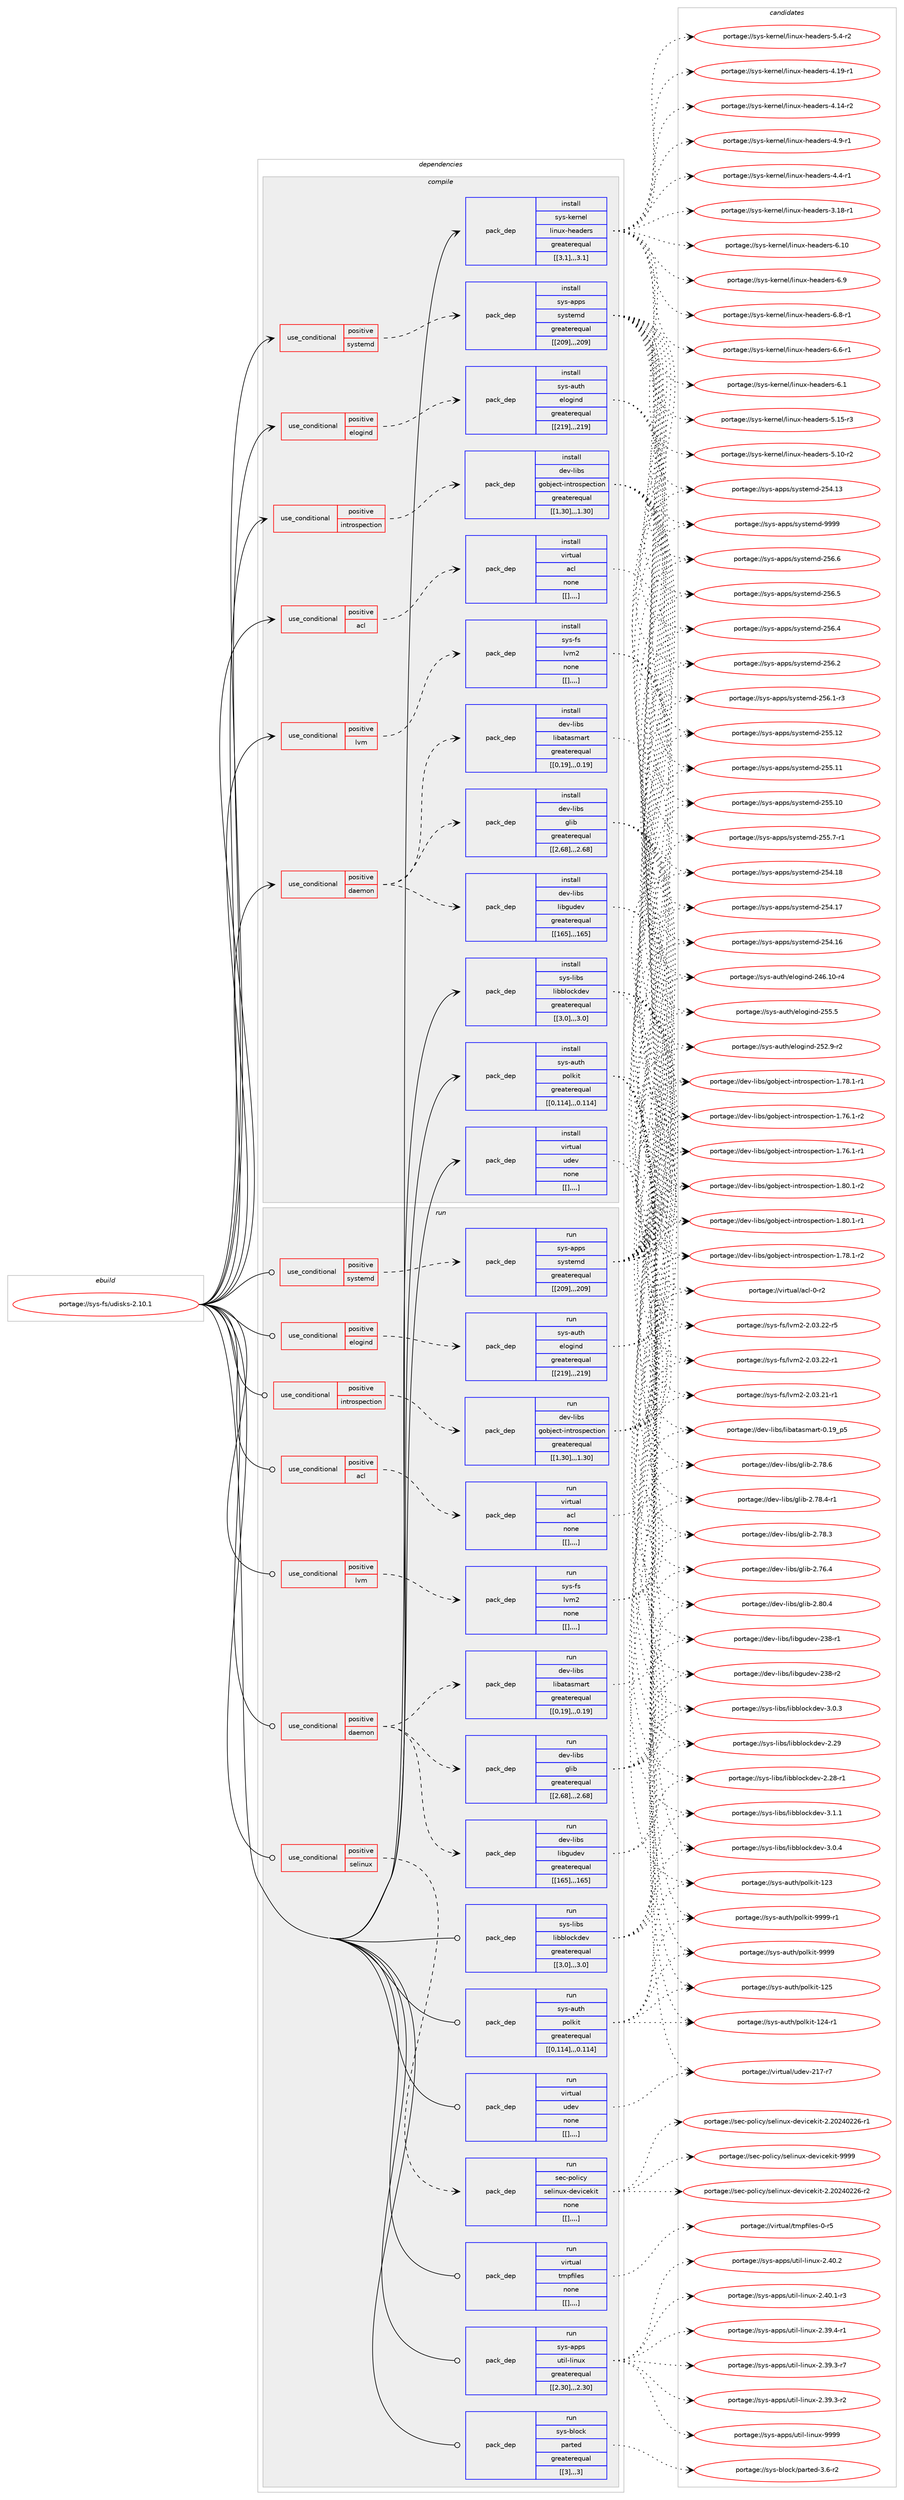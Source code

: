 digraph prolog {

# *************
# Graph options
# *************

newrank=true;
concentrate=true;
compound=true;
graph [rankdir=LR,fontname=Helvetica,fontsize=10,ranksep=1.5];#, ranksep=2.5, nodesep=0.2];
edge  [arrowhead=vee];
node  [fontname=Helvetica,fontsize=10];

# **********
# The ebuild
# **********

subgraph cluster_leftcol {
color=gray;
label=<<i>ebuild</i>>;
id [label="portage://sys-fs/udisks-2.10.1", color=red, width=4, href="../sys-fs/udisks-2.10.1.svg"];
}

# ****************
# The dependencies
# ****************

subgraph cluster_midcol {
color=gray;
label=<<i>dependencies</i>>;
subgraph cluster_compile {
fillcolor="#eeeeee";
style=filled;
label=<<i>compile</i>>;
subgraph cond121366 {
dependency450231 [label=<<TABLE BORDER="0" CELLBORDER="1" CELLSPACING="0" CELLPADDING="4"><TR><TD ROWSPAN="3" CELLPADDING="10">use_conditional</TD></TR><TR><TD>positive</TD></TR><TR><TD>acl</TD></TR></TABLE>>, shape=none, color=red];
subgraph pack325883 {
dependency450232 [label=<<TABLE BORDER="0" CELLBORDER="1" CELLSPACING="0" CELLPADDING="4" WIDTH="220"><TR><TD ROWSPAN="6" CELLPADDING="30">pack_dep</TD></TR><TR><TD WIDTH="110">install</TD></TR><TR><TD>virtual</TD></TR><TR><TD>acl</TD></TR><TR><TD>none</TD></TR><TR><TD>[[],,,,]</TD></TR></TABLE>>, shape=none, color=blue];
}
dependency450231:e -> dependency450232:w [weight=20,style="dashed",arrowhead="vee"];
}
id:e -> dependency450231:w [weight=20,style="solid",arrowhead="vee"];
subgraph cond121367 {
dependency450233 [label=<<TABLE BORDER="0" CELLBORDER="1" CELLSPACING="0" CELLPADDING="4"><TR><TD ROWSPAN="3" CELLPADDING="10">use_conditional</TD></TR><TR><TD>positive</TD></TR><TR><TD>daemon</TD></TR></TABLE>>, shape=none, color=red];
subgraph pack325884 {
dependency450234 [label=<<TABLE BORDER="0" CELLBORDER="1" CELLSPACING="0" CELLPADDING="4" WIDTH="220"><TR><TD ROWSPAN="6" CELLPADDING="30">pack_dep</TD></TR><TR><TD WIDTH="110">install</TD></TR><TR><TD>dev-libs</TD></TR><TR><TD>glib</TD></TR><TR><TD>greaterequal</TD></TR><TR><TD>[[2,68],,,2.68]</TD></TR></TABLE>>, shape=none, color=blue];
}
dependency450233:e -> dependency450234:w [weight=20,style="dashed",arrowhead="vee"];
subgraph pack325885 {
dependency450235 [label=<<TABLE BORDER="0" CELLBORDER="1" CELLSPACING="0" CELLPADDING="4" WIDTH="220"><TR><TD ROWSPAN="6" CELLPADDING="30">pack_dep</TD></TR><TR><TD WIDTH="110">install</TD></TR><TR><TD>dev-libs</TD></TR><TR><TD>libatasmart</TD></TR><TR><TD>greaterequal</TD></TR><TR><TD>[[0,19],,,0.19]</TD></TR></TABLE>>, shape=none, color=blue];
}
dependency450233:e -> dependency450235:w [weight=20,style="dashed",arrowhead="vee"];
subgraph pack325886 {
dependency450236 [label=<<TABLE BORDER="0" CELLBORDER="1" CELLSPACING="0" CELLPADDING="4" WIDTH="220"><TR><TD ROWSPAN="6" CELLPADDING="30">pack_dep</TD></TR><TR><TD WIDTH="110">install</TD></TR><TR><TD>dev-libs</TD></TR><TR><TD>libgudev</TD></TR><TR><TD>greaterequal</TD></TR><TR><TD>[[165],,,165]</TD></TR></TABLE>>, shape=none, color=blue];
}
dependency450233:e -> dependency450236:w [weight=20,style="dashed",arrowhead="vee"];
}
id:e -> dependency450233:w [weight=20,style="solid",arrowhead="vee"];
subgraph cond121368 {
dependency450237 [label=<<TABLE BORDER="0" CELLBORDER="1" CELLSPACING="0" CELLPADDING="4"><TR><TD ROWSPAN="3" CELLPADDING="10">use_conditional</TD></TR><TR><TD>positive</TD></TR><TR><TD>elogind</TD></TR></TABLE>>, shape=none, color=red];
subgraph pack325887 {
dependency450238 [label=<<TABLE BORDER="0" CELLBORDER="1" CELLSPACING="0" CELLPADDING="4" WIDTH="220"><TR><TD ROWSPAN="6" CELLPADDING="30">pack_dep</TD></TR><TR><TD WIDTH="110">install</TD></TR><TR><TD>sys-auth</TD></TR><TR><TD>elogind</TD></TR><TR><TD>greaterequal</TD></TR><TR><TD>[[219],,,219]</TD></TR></TABLE>>, shape=none, color=blue];
}
dependency450237:e -> dependency450238:w [weight=20,style="dashed",arrowhead="vee"];
}
id:e -> dependency450237:w [weight=20,style="solid",arrowhead="vee"];
subgraph cond121369 {
dependency450239 [label=<<TABLE BORDER="0" CELLBORDER="1" CELLSPACING="0" CELLPADDING="4"><TR><TD ROWSPAN="3" CELLPADDING="10">use_conditional</TD></TR><TR><TD>positive</TD></TR><TR><TD>introspection</TD></TR></TABLE>>, shape=none, color=red];
subgraph pack325888 {
dependency450240 [label=<<TABLE BORDER="0" CELLBORDER="1" CELLSPACING="0" CELLPADDING="4" WIDTH="220"><TR><TD ROWSPAN="6" CELLPADDING="30">pack_dep</TD></TR><TR><TD WIDTH="110">install</TD></TR><TR><TD>dev-libs</TD></TR><TR><TD>gobject-introspection</TD></TR><TR><TD>greaterequal</TD></TR><TR><TD>[[1,30],,,1.30]</TD></TR></TABLE>>, shape=none, color=blue];
}
dependency450239:e -> dependency450240:w [weight=20,style="dashed",arrowhead="vee"];
}
id:e -> dependency450239:w [weight=20,style="solid",arrowhead="vee"];
subgraph cond121370 {
dependency450241 [label=<<TABLE BORDER="0" CELLBORDER="1" CELLSPACING="0" CELLPADDING="4"><TR><TD ROWSPAN="3" CELLPADDING="10">use_conditional</TD></TR><TR><TD>positive</TD></TR><TR><TD>lvm</TD></TR></TABLE>>, shape=none, color=red];
subgraph pack325889 {
dependency450242 [label=<<TABLE BORDER="0" CELLBORDER="1" CELLSPACING="0" CELLPADDING="4" WIDTH="220"><TR><TD ROWSPAN="6" CELLPADDING="30">pack_dep</TD></TR><TR><TD WIDTH="110">install</TD></TR><TR><TD>sys-fs</TD></TR><TR><TD>lvm2</TD></TR><TR><TD>none</TD></TR><TR><TD>[[],,,,]</TD></TR></TABLE>>, shape=none, color=blue];
}
dependency450241:e -> dependency450242:w [weight=20,style="dashed",arrowhead="vee"];
}
id:e -> dependency450241:w [weight=20,style="solid",arrowhead="vee"];
subgraph cond121371 {
dependency450243 [label=<<TABLE BORDER="0" CELLBORDER="1" CELLSPACING="0" CELLPADDING="4"><TR><TD ROWSPAN="3" CELLPADDING="10">use_conditional</TD></TR><TR><TD>positive</TD></TR><TR><TD>systemd</TD></TR></TABLE>>, shape=none, color=red];
subgraph pack325890 {
dependency450244 [label=<<TABLE BORDER="0" CELLBORDER="1" CELLSPACING="0" CELLPADDING="4" WIDTH="220"><TR><TD ROWSPAN="6" CELLPADDING="30">pack_dep</TD></TR><TR><TD WIDTH="110">install</TD></TR><TR><TD>sys-apps</TD></TR><TR><TD>systemd</TD></TR><TR><TD>greaterequal</TD></TR><TR><TD>[[209],,,209]</TD></TR></TABLE>>, shape=none, color=blue];
}
dependency450243:e -> dependency450244:w [weight=20,style="dashed",arrowhead="vee"];
}
id:e -> dependency450243:w [weight=20,style="solid",arrowhead="vee"];
subgraph pack325891 {
dependency450245 [label=<<TABLE BORDER="0" CELLBORDER="1" CELLSPACING="0" CELLPADDING="4" WIDTH="220"><TR><TD ROWSPAN="6" CELLPADDING="30">pack_dep</TD></TR><TR><TD WIDTH="110">install</TD></TR><TR><TD>sys-auth</TD></TR><TR><TD>polkit</TD></TR><TR><TD>greaterequal</TD></TR><TR><TD>[[0,114],,,0.114]</TD></TR></TABLE>>, shape=none, color=blue];
}
id:e -> dependency450245:w [weight=20,style="solid",arrowhead="vee"];
subgraph pack325892 {
dependency450246 [label=<<TABLE BORDER="0" CELLBORDER="1" CELLSPACING="0" CELLPADDING="4" WIDTH="220"><TR><TD ROWSPAN="6" CELLPADDING="30">pack_dep</TD></TR><TR><TD WIDTH="110">install</TD></TR><TR><TD>sys-kernel</TD></TR><TR><TD>linux-headers</TD></TR><TR><TD>greaterequal</TD></TR><TR><TD>[[3,1],,,3.1]</TD></TR></TABLE>>, shape=none, color=blue];
}
id:e -> dependency450246:w [weight=20,style="solid",arrowhead="vee"];
subgraph pack325893 {
dependency450247 [label=<<TABLE BORDER="0" CELLBORDER="1" CELLSPACING="0" CELLPADDING="4" WIDTH="220"><TR><TD ROWSPAN="6" CELLPADDING="30">pack_dep</TD></TR><TR><TD WIDTH="110">install</TD></TR><TR><TD>sys-libs</TD></TR><TR><TD>libblockdev</TD></TR><TR><TD>greaterequal</TD></TR><TR><TD>[[3,0],,,3.0]</TD></TR></TABLE>>, shape=none, color=blue];
}
id:e -> dependency450247:w [weight=20,style="solid",arrowhead="vee"];
subgraph pack325894 {
dependency450248 [label=<<TABLE BORDER="0" CELLBORDER="1" CELLSPACING="0" CELLPADDING="4" WIDTH="220"><TR><TD ROWSPAN="6" CELLPADDING="30">pack_dep</TD></TR><TR><TD WIDTH="110">install</TD></TR><TR><TD>virtual</TD></TR><TR><TD>udev</TD></TR><TR><TD>none</TD></TR><TR><TD>[[],,,,]</TD></TR></TABLE>>, shape=none, color=blue];
}
id:e -> dependency450248:w [weight=20,style="solid",arrowhead="vee"];
}
subgraph cluster_compileandrun {
fillcolor="#eeeeee";
style=filled;
label=<<i>compile and run</i>>;
}
subgraph cluster_run {
fillcolor="#eeeeee";
style=filled;
label=<<i>run</i>>;
subgraph cond121372 {
dependency450249 [label=<<TABLE BORDER="0" CELLBORDER="1" CELLSPACING="0" CELLPADDING="4"><TR><TD ROWSPAN="3" CELLPADDING="10">use_conditional</TD></TR><TR><TD>positive</TD></TR><TR><TD>acl</TD></TR></TABLE>>, shape=none, color=red];
subgraph pack325895 {
dependency450250 [label=<<TABLE BORDER="0" CELLBORDER="1" CELLSPACING="0" CELLPADDING="4" WIDTH="220"><TR><TD ROWSPAN="6" CELLPADDING="30">pack_dep</TD></TR><TR><TD WIDTH="110">run</TD></TR><TR><TD>virtual</TD></TR><TR><TD>acl</TD></TR><TR><TD>none</TD></TR><TR><TD>[[],,,,]</TD></TR></TABLE>>, shape=none, color=blue];
}
dependency450249:e -> dependency450250:w [weight=20,style="dashed",arrowhead="vee"];
}
id:e -> dependency450249:w [weight=20,style="solid",arrowhead="odot"];
subgraph cond121373 {
dependency450251 [label=<<TABLE BORDER="0" CELLBORDER="1" CELLSPACING="0" CELLPADDING="4"><TR><TD ROWSPAN="3" CELLPADDING="10">use_conditional</TD></TR><TR><TD>positive</TD></TR><TR><TD>daemon</TD></TR></TABLE>>, shape=none, color=red];
subgraph pack325896 {
dependency450252 [label=<<TABLE BORDER="0" CELLBORDER="1" CELLSPACING="0" CELLPADDING="4" WIDTH="220"><TR><TD ROWSPAN="6" CELLPADDING="30">pack_dep</TD></TR><TR><TD WIDTH="110">run</TD></TR><TR><TD>dev-libs</TD></TR><TR><TD>glib</TD></TR><TR><TD>greaterequal</TD></TR><TR><TD>[[2,68],,,2.68]</TD></TR></TABLE>>, shape=none, color=blue];
}
dependency450251:e -> dependency450252:w [weight=20,style="dashed",arrowhead="vee"];
subgraph pack325897 {
dependency450253 [label=<<TABLE BORDER="0" CELLBORDER="1" CELLSPACING="0" CELLPADDING="4" WIDTH="220"><TR><TD ROWSPAN="6" CELLPADDING="30">pack_dep</TD></TR><TR><TD WIDTH="110">run</TD></TR><TR><TD>dev-libs</TD></TR><TR><TD>libatasmart</TD></TR><TR><TD>greaterequal</TD></TR><TR><TD>[[0,19],,,0.19]</TD></TR></TABLE>>, shape=none, color=blue];
}
dependency450251:e -> dependency450253:w [weight=20,style="dashed",arrowhead="vee"];
subgraph pack325898 {
dependency450254 [label=<<TABLE BORDER="0" CELLBORDER="1" CELLSPACING="0" CELLPADDING="4" WIDTH="220"><TR><TD ROWSPAN="6" CELLPADDING="30">pack_dep</TD></TR><TR><TD WIDTH="110">run</TD></TR><TR><TD>dev-libs</TD></TR><TR><TD>libgudev</TD></TR><TR><TD>greaterequal</TD></TR><TR><TD>[[165],,,165]</TD></TR></TABLE>>, shape=none, color=blue];
}
dependency450251:e -> dependency450254:w [weight=20,style="dashed",arrowhead="vee"];
}
id:e -> dependency450251:w [weight=20,style="solid",arrowhead="odot"];
subgraph cond121374 {
dependency450255 [label=<<TABLE BORDER="0" CELLBORDER="1" CELLSPACING="0" CELLPADDING="4"><TR><TD ROWSPAN="3" CELLPADDING="10">use_conditional</TD></TR><TR><TD>positive</TD></TR><TR><TD>elogind</TD></TR></TABLE>>, shape=none, color=red];
subgraph pack325899 {
dependency450256 [label=<<TABLE BORDER="0" CELLBORDER="1" CELLSPACING="0" CELLPADDING="4" WIDTH="220"><TR><TD ROWSPAN="6" CELLPADDING="30">pack_dep</TD></TR><TR><TD WIDTH="110">run</TD></TR><TR><TD>sys-auth</TD></TR><TR><TD>elogind</TD></TR><TR><TD>greaterequal</TD></TR><TR><TD>[[219],,,219]</TD></TR></TABLE>>, shape=none, color=blue];
}
dependency450255:e -> dependency450256:w [weight=20,style="dashed",arrowhead="vee"];
}
id:e -> dependency450255:w [weight=20,style="solid",arrowhead="odot"];
subgraph cond121375 {
dependency450257 [label=<<TABLE BORDER="0" CELLBORDER="1" CELLSPACING="0" CELLPADDING="4"><TR><TD ROWSPAN="3" CELLPADDING="10">use_conditional</TD></TR><TR><TD>positive</TD></TR><TR><TD>introspection</TD></TR></TABLE>>, shape=none, color=red];
subgraph pack325900 {
dependency450258 [label=<<TABLE BORDER="0" CELLBORDER="1" CELLSPACING="0" CELLPADDING="4" WIDTH="220"><TR><TD ROWSPAN="6" CELLPADDING="30">pack_dep</TD></TR><TR><TD WIDTH="110">run</TD></TR><TR><TD>dev-libs</TD></TR><TR><TD>gobject-introspection</TD></TR><TR><TD>greaterequal</TD></TR><TR><TD>[[1,30],,,1.30]</TD></TR></TABLE>>, shape=none, color=blue];
}
dependency450257:e -> dependency450258:w [weight=20,style="dashed",arrowhead="vee"];
}
id:e -> dependency450257:w [weight=20,style="solid",arrowhead="odot"];
subgraph cond121376 {
dependency450259 [label=<<TABLE BORDER="0" CELLBORDER="1" CELLSPACING="0" CELLPADDING="4"><TR><TD ROWSPAN="3" CELLPADDING="10">use_conditional</TD></TR><TR><TD>positive</TD></TR><TR><TD>lvm</TD></TR></TABLE>>, shape=none, color=red];
subgraph pack325901 {
dependency450260 [label=<<TABLE BORDER="0" CELLBORDER="1" CELLSPACING="0" CELLPADDING="4" WIDTH="220"><TR><TD ROWSPAN="6" CELLPADDING="30">pack_dep</TD></TR><TR><TD WIDTH="110">run</TD></TR><TR><TD>sys-fs</TD></TR><TR><TD>lvm2</TD></TR><TR><TD>none</TD></TR><TR><TD>[[],,,,]</TD></TR></TABLE>>, shape=none, color=blue];
}
dependency450259:e -> dependency450260:w [weight=20,style="dashed",arrowhead="vee"];
}
id:e -> dependency450259:w [weight=20,style="solid",arrowhead="odot"];
subgraph cond121377 {
dependency450261 [label=<<TABLE BORDER="0" CELLBORDER="1" CELLSPACING="0" CELLPADDING="4"><TR><TD ROWSPAN="3" CELLPADDING="10">use_conditional</TD></TR><TR><TD>positive</TD></TR><TR><TD>selinux</TD></TR></TABLE>>, shape=none, color=red];
subgraph pack325902 {
dependency450262 [label=<<TABLE BORDER="0" CELLBORDER="1" CELLSPACING="0" CELLPADDING="4" WIDTH="220"><TR><TD ROWSPAN="6" CELLPADDING="30">pack_dep</TD></TR><TR><TD WIDTH="110">run</TD></TR><TR><TD>sec-policy</TD></TR><TR><TD>selinux-devicekit</TD></TR><TR><TD>none</TD></TR><TR><TD>[[],,,,]</TD></TR></TABLE>>, shape=none, color=blue];
}
dependency450261:e -> dependency450262:w [weight=20,style="dashed",arrowhead="vee"];
}
id:e -> dependency450261:w [weight=20,style="solid",arrowhead="odot"];
subgraph cond121378 {
dependency450263 [label=<<TABLE BORDER="0" CELLBORDER="1" CELLSPACING="0" CELLPADDING="4"><TR><TD ROWSPAN="3" CELLPADDING="10">use_conditional</TD></TR><TR><TD>positive</TD></TR><TR><TD>systemd</TD></TR></TABLE>>, shape=none, color=red];
subgraph pack325903 {
dependency450264 [label=<<TABLE BORDER="0" CELLBORDER="1" CELLSPACING="0" CELLPADDING="4" WIDTH="220"><TR><TD ROWSPAN="6" CELLPADDING="30">pack_dep</TD></TR><TR><TD WIDTH="110">run</TD></TR><TR><TD>sys-apps</TD></TR><TR><TD>systemd</TD></TR><TR><TD>greaterequal</TD></TR><TR><TD>[[209],,,209]</TD></TR></TABLE>>, shape=none, color=blue];
}
dependency450263:e -> dependency450264:w [weight=20,style="dashed",arrowhead="vee"];
}
id:e -> dependency450263:w [weight=20,style="solid",arrowhead="odot"];
subgraph pack325904 {
dependency450265 [label=<<TABLE BORDER="0" CELLBORDER="1" CELLSPACING="0" CELLPADDING="4" WIDTH="220"><TR><TD ROWSPAN="6" CELLPADDING="30">pack_dep</TD></TR><TR><TD WIDTH="110">run</TD></TR><TR><TD>sys-apps</TD></TR><TR><TD>util-linux</TD></TR><TR><TD>greaterequal</TD></TR><TR><TD>[[2,30],,,2.30]</TD></TR></TABLE>>, shape=none, color=blue];
}
id:e -> dependency450265:w [weight=20,style="solid",arrowhead="odot"];
subgraph pack325905 {
dependency450266 [label=<<TABLE BORDER="0" CELLBORDER="1" CELLSPACING="0" CELLPADDING="4" WIDTH="220"><TR><TD ROWSPAN="6" CELLPADDING="30">pack_dep</TD></TR><TR><TD WIDTH="110">run</TD></TR><TR><TD>sys-auth</TD></TR><TR><TD>polkit</TD></TR><TR><TD>greaterequal</TD></TR><TR><TD>[[0,114],,,0.114]</TD></TR></TABLE>>, shape=none, color=blue];
}
id:e -> dependency450266:w [weight=20,style="solid",arrowhead="odot"];
subgraph pack325906 {
dependency450267 [label=<<TABLE BORDER="0" CELLBORDER="1" CELLSPACING="0" CELLPADDING="4" WIDTH="220"><TR><TD ROWSPAN="6" CELLPADDING="30">pack_dep</TD></TR><TR><TD WIDTH="110">run</TD></TR><TR><TD>sys-block</TD></TR><TR><TD>parted</TD></TR><TR><TD>greaterequal</TD></TR><TR><TD>[[3],,,3]</TD></TR></TABLE>>, shape=none, color=blue];
}
id:e -> dependency450267:w [weight=20,style="solid",arrowhead="odot"];
subgraph pack325907 {
dependency450268 [label=<<TABLE BORDER="0" CELLBORDER="1" CELLSPACING="0" CELLPADDING="4" WIDTH="220"><TR><TD ROWSPAN="6" CELLPADDING="30">pack_dep</TD></TR><TR><TD WIDTH="110">run</TD></TR><TR><TD>sys-libs</TD></TR><TR><TD>libblockdev</TD></TR><TR><TD>greaterequal</TD></TR><TR><TD>[[3,0],,,3.0]</TD></TR></TABLE>>, shape=none, color=blue];
}
id:e -> dependency450268:w [weight=20,style="solid",arrowhead="odot"];
subgraph pack325908 {
dependency450269 [label=<<TABLE BORDER="0" CELLBORDER="1" CELLSPACING="0" CELLPADDING="4" WIDTH="220"><TR><TD ROWSPAN="6" CELLPADDING="30">pack_dep</TD></TR><TR><TD WIDTH="110">run</TD></TR><TR><TD>virtual</TD></TR><TR><TD>tmpfiles</TD></TR><TR><TD>none</TD></TR><TR><TD>[[],,,,]</TD></TR></TABLE>>, shape=none, color=blue];
}
id:e -> dependency450269:w [weight=20,style="solid",arrowhead="odot"];
subgraph pack325909 {
dependency450270 [label=<<TABLE BORDER="0" CELLBORDER="1" CELLSPACING="0" CELLPADDING="4" WIDTH="220"><TR><TD ROWSPAN="6" CELLPADDING="30">pack_dep</TD></TR><TR><TD WIDTH="110">run</TD></TR><TR><TD>virtual</TD></TR><TR><TD>udev</TD></TR><TR><TD>none</TD></TR><TR><TD>[[],,,,]</TD></TR></TABLE>>, shape=none, color=blue];
}
id:e -> dependency450270:w [weight=20,style="solid",arrowhead="odot"];
}
}

# **************
# The candidates
# **************

subgraph cluster_choices {
rank=same;
color=gray;
label=<<i>candidates</i>>;

subgraph choice325883 {
color=black;
nodesep=1;
choice1181051141161179710847979910845484511450 [label="portage://virtual/acl-0-r2", color=red, width=4,href="../virtual/acl-0-r2.svg"];
dependency450232:e -> choice1181051141161179710847979910845484511450:w [style=dotted,weight="100"];
}
subgraph choice325884 {
color=black;
nodesep=1;
choice1001011184510810598115471031081059845504656484652 [label="portage://dev-libs/glib-2.80.4", color=red, width=4,href="../dev-libs/glib-2.80.4.svg"];
choice1001011184510810598115471031081059845504655564654 [label="portage://dev-libs/glib-2.78.6", color=red, width=4,href="../dev-libs/glib-2.78.6.svg"];
choice10010111845108105981154710310810598455046555646524511449 [label="portage://dev-libs/glib-2.78.4-r1", color=red, width=4,href="../dev-libs/glib-2.78.4-r1.svg"];
choice1001011184510810598115471031081059845504655564651 [label="portage://dev-libs/glib-2.78.3", color=red, width=4,href="../dev-libs/glib-2.78.3.svg"];
choice1001011184510810598115471031081059845504655544652 [label="portage://dev-libs/glib-2.76.4", color=red, width=4,href="../dev-libs/glib-2.76.4.svg"];
dependency450234:e -> choice1001011184510810598115471031081059845504656484652:w [style=dotted,weight="100"];
dependency450234:e -> choice1001011184510810598115471031081059845504655564654:w [style=dotted,weight="100"];
dependency450234:e -> choice10010111845108105981154710310810598455046555646524511449:w [style=dotted,weight="100"];
dependency450234:e -> choice1001011184510810598115471031081059845504655564651:w [style=dotted,weight="100"];
dependency450234:e -> choice1001011184510810598115471031081059845504655544652:w [style=dotted,weight="100"];
}
subgraph choice325885 {
color=black;
nodesep=1;
choice1001011184510810598115471081059897116971151099711411645484649579511253 [label="portage://dev-libs/libatasmart-0.19_p5", color=red, width=4,href="../dev-libs/libatasmart-0.19_p5.svg"];
dependency450235:e -> choice1001011184510810598115471081059897116971151099711411645484649579511253:w [style=dotted,weight="100"];
}
subgraph choice325886 {
color=black;
nodesep=1;
choice10010111845108105981154710810598103117100101118455051564511450 [label="portage://dev-libs/libgudev-238-r2", color=red, width=4,href="../dev-libs/libgudev-238-r2.svg"];
choice10010111845108105981154710810598103117100101118455051564511449 [label="portage://dev-libs/libgudev-238-r1", color=red, width=4,href="../dev-libs/libgudev-238-r1.svg"];
dependency450236:e -> choice10010111845108105981154710810598103117100101118455051564511450:w [style=dotted,weight="100"];
dependency450236:e -> choice10010111845108105981154710810598103117100101118455051564511449:w [style=dotted,weight="100"];
}
subgraph choice325887 {
color=black;
nodesep=1;
choice115121115459711711610447101108111103105110100455053534653 [label="portage://sys-auth/elogind-255.5", color=red, width=4,href="../sys-auth/elogind-255.5.svg"];
choice1151211154597117116104471011081111031051101004550535046574511450 [label="portage://sys-auth/elogind-252.9-r2", color=red, width=4,href="../sys-auth/elogind-252.9-r2.svg"];
choice115121115459711711610447101108111103105110100455052544649484511452 [label="portage://sys-auth/elogind-246.10-r4", color=red, width=4,href="../sys-auth/elogind-246.10-r4.svg"];
dependency450238:e -> choice115121115459711711610447101108111103105110100455053534653:w [style=dotted,weight="100"];
dependency450238:e -> choice1151211154597117116104471011081111031051101004550535046574511450:w [style=dotted,weight="100"];
dependency450238:e -> choice115121115459711711610447101108111103105110100455052544649484511452:w [style=dotted,weight="100"];
}
subgraph choice325888 {
color=black;
nodesep=1;
choice10010111845108105981154710311198106101991164510511011611411111511210199116105111110454946564846494511450 [label="portage://dev-libs/gobject-introspection-1.80.1-r2", color=red, width=4,href="../dev-libs/gobject-introspection-1.80.1-r2.svg"];
choice10010111845108105981154710311198106101991164510511011611411111511210199116105111110454946564846494511449 [label="portage://dev-libs/gobject-introspection-1.80.1-r1", color=red, width=4,href="../dev-libs/gobject-introspection-1.80.1-r1.svg"];
choice10010111845108105981154710311198106101991164510511011611411111511210199116105111110454946555646494511450 [label="portage://dev-libs/gobject-introspection-1.78.1-r2", color=red, width=4,href="../dev-libs/gobject-introspection-1.78.1-r2.svg"];
choice10010111845108105981154710311198106101991164510511011611411111511210199116105111110454946555646494511449 [label="portage://dev-libs/gobject-introspection-1.78.1-r1", color=red, width=4,href="../dev-libs/gobject-introspection-1.78.1-r1.svg"];
choice10010111845108105981154710311198106101991164510511011611411111511210199116105111110454946555446494511450 [label="portage://dev-libs/gobject-introspection-1.76.1-r2", color=red, width=4,href="../dev-libs/gobject-introspection-1.76.1-r2.svg"];
choice10010111845108105981154710311198106101991164510511011611411111511210199116105111110454946555446494511449 [label="portage://dev-libs/gobject-introspection-1.76.1-r1", color=red, width=4,href="../dev-libs/gobject-introspection-1.76.1-r1.svg"];
dependency450240:e -> choice10010111845108105981154710311198106101991164510511011611411111511210199116105111110454946564846494511450:w [style=dotted,weight="100"];
dependency450240:e -> choice10010111845108105981154710311198106101991164510511011611411111511210199116105111110454946564846494511449:w [style=dotted,weight="100"];
dependency450240:e -> choice10010111845108105981154710311198106101991164510511011611411111511210199116105111110454946555646494511450:w [style=dotted,weight="100"];
dependency450240:e -> choice10010111845108105981154710311198106101991164510511011611411111511210199116105111110454946555646494511449:w [style=dotted,weight="100"];
dependency450240:e -> choice10010111845108105981154710311198106101991164510511011611411111511210199116105111110454946555446494511450:w [style=dotted,weight="100"];
dependency450240:e -> choice10010111845108105981154710311198106101991164510511011611411111511210199116105111110454946555446494511449:w [style=dotted,weight="100"];
}
subgraph choice325889 {
color=black;
nodesep=1;
choice11512111545102115471081181095045504648514650504511453 [label="portage://sys-fs/lvm2-2.03.22-r5", color=red, width=4,href="../sys-fs/lvm2-2.03.22-r5.svg"];
choice11512111545102115471081181095045504648514650504511449 [label="portage://sys-fs/lvm2-2.03.22-r1", color=red, width=4,href="../sys-fs/lvm2-2.03.22-r1.svg"];
choice11512111545102115471081181095045504648514650494511449 [label="portage://sys-fs/lvm2-2.03.21-r1", color=red, width=4,href="../sys-fs/lvm2-2.03.21-r1.svg"];
dependency450242:e -> choice11512111545102115471081181095045504648514650504511453:w [style=dotted,weight="100"];
dependency450242:e -> choice11512111545102115471081181095045504648514650504511449:w [style=dotted,weight="100"];
dependency450242:e -> choice11512111545102115471081181095045504648514650494511449:w [style=dotted,weight="100"];
}
subgraph choice325890 {
color=black;
nodesep=1;
choice1151211154597112112115471151211151161011091004557575757 [label="portage://sys-apps/systemd-9999", color=red, width=4,href="../sys-apps/systemd-9999.svg"];
choice115121115459711211211547115121115116101109100455053544654 [label="portage://sys-apps/systemd-256.6", color=red, width=4,href="../sys-apps/systemd-256.6.svg"];
choice115121115459711211211547115121115116101109100455053544653 [label="portage://sys-apps/systemd-256.5", color=red, width=4,href="../sys-apps/systemd-256.5.svg"];
choice115121115459711211211547115121115116101109100455053544652 [label="portage://sys-apps/systemd-256.4", color=red, width=4,href="../sys-apps/systemd-256.4.svg"];
choice115121115459711211211547115121115116101109100455053544650 [label="portage://sys-apps/systemd-256.2", color=red, width=4,href="../sys-apps/systemd-256.2.svg"];
choice1151211154597112112115471151211151161011091004550535446494511451 [label="portage://sys-apps/systemd-256.1-r3", color=red, width=4,href="../sys-apps/systemd-256.1-r3.svg"];
choice11512111545971121121154711512111511610110910045505353464950 [label="portage://sys-apps/systemd-255.12", color=red, width=4,href="../sys-apps/systemd-255.12.svg"];
choice11512111545971121121154711512111511610110910045505353464949 [label="portage://sys-apps/systemd-255.11", color=red, width=4,href="../sys-apps/systemd-255.11.svg"];
choice11512111545971121121154711512111511610110910045505353464948 [label="portage://sys-apps/systemd-255.10", color=red, width=4,href="../sys-apps/systemd-255.10.svg"];
choice1151211154597112112115471151211151161011091004550535346554511449 [label="portage://sys-apps/systemd-255.7-r1", color=red, width=4,href="../sys-apps/systemd-255.7-r1.svg"];
choice11512111545971121121154711512111511610110910045505352464956 [label="portage://sys-apps/systemd-254.18", color=red, width=4,href="../sys-apps/systemd-254.18.svg"];
choice11512111545971121121154711512111511610110910045505352464955 [label="portage://sys-apps/systemd-254.17", color=red, width=4,href="../sys-apps/systemd-254.17.svg"];
choice11512111545971121121154711512111511610110910045505352464954 [label="portage://sys-apps/systemd-254.16", color=red, width=4,href="../sys-apps/systemd-254.16.svg"];
choice11512111545971121121154711512111511610110910045505352464951 [label="portage://sys-apps/systemd-254.13", color=red, width=4,href="../sys-apps/systemd-254.13.svg"];
dependency450244:e -> choice1151211154597112112115471151211151161011091004557575757:w [style=dotted,weight="100"];
dependency450244:e -> choice115121115459711211211547115121115116101109100455053544654:w [style=dotted,weight="100"];
dependency450244:e -> choice115121115459711211211547115121115116101109100455053544653:w [style=dotted,weight="100"];
dependency450244:e -> choice115121115459711211211547115121115116101109100455053544652:w [style=dotted,weight="100"];
dependency450244:e -> choice115121115459711211211547115121115116101109100455053544650:w [style=dotted,weight="100"];
dependency450244:e -> choice1151211154597112112115471151211151161011091004550535446494511451:w [style=dotted,weight="100"];
dependency450244:e -> choice11512111545971121121154711512111511610110910045505353464950:w [style=dotted,weight="100"];
dependency450244:e -> choice11512111545971121121154711512111511610110910045505353464949:w [style=dotted,weight="100"];
dependency450244:e -> choice11512111545971121121154711512111511610110910045505353464948:w [style=dotted,weight="100"];
dependency450244:e -> choice1151211154597112112115471151211151161011091004550535346554511449:w [style=dotted,weight="100"];
dependency450244:e -> choice11512111545971121121154711512111511610110910045505352464956:w [style=dotted,weight="100"];
dependency450244:e -> choice11512111545971121121154711512111511610110910045505352464955:w [style=dotted,weight="100"];
dependency450244:e -> choice11512111545971121121154711512111511610110910045505352464954:w [style=dotted,weight="100"];
dependency450244:e -> choice11512111545971121121154711512111511610110910045505352464951:w [style=dotted,weight="100"];
}
subgraph choice325891 {
color=black;
nodesep=1;
choice11512111545971171161044711211110810710511645575757574511449 [label="portage://sys-auth/polkit-9999-r1", color=red, width=4,href="../sys-auth/polkit-9999-r1.svg"];
choice1151211154597117116104471121111081071051164557575757 [label="portage://sys-auth/polkit-9999", color=red, width=4,href="../sys-auth/polkit-9999.svg"];
choice11512111545971171161044711211110810710511645495053 [label="portage://sys-auth/polkit-125", color=red, width=4,href="../sys-auth/polkit-125.svg"];
choice115121115459711711610447112111108107105116454950524511449 [label="portage://sys-auth/polkit-124-r1", color=red, width=4,href="../sys-auth/polkit-124-r1.svg"];
choice11512111545971171161044711211110810710511645495051 [label="portage://sys-auth/polkit-123", color=red, width=4,href="../sys-auth/polkit-123.svg"];
dependency450245:e -> choice11512111545971171161044711211110810710511645575757574511449:w [style=dotted,weight="100"];
dependency450245:e -> choice1151211154597117116104471121111081071051164557575757:w [style=dotted,weight="100"];
dependency450245:e -> choice11512111545971171161044711211110810710511645495053:w [style=dotted,weight="100"];
dependency450245:e -> choice115121115459711711610447112111108107105116454950524511449:w [style=dotted,weight="100"];
dependency450245:e -> choice11512111545971171161044711211110810710511645495051:w [style=dotted,weight="100"];
}
subgraph choice325892 {
color=black;
nodesep=1;
choice115121115451071011141101011084710810511011712045104101971001011141154554464948 [label="portage://sys-kernel/linux-headers-6.10", color=red, width=4,href="../sys-kernel/linux-headers-6.10.svg"];
choice1151211154510710111411010110847108105110117120451041019710010111411545544657 [label="portage://sys-kernel/linux-headers-6.9", color=red, width=4,href="../sys-kernel/linux-headers-6.9.svg"];
choice11512111545107101114110101108471081051101171204510410197100101114115455446564511449 [label="portage://sys-kernel/linux-headers-6.8-r1", color=red, width=4,href="../sys-kernel/linux-headers-6.8-r1.svg"];
choice11512111545107101114110101108471081051101171204510410197100101114115455446544511449 [label="portage://sys-kernel/linux-headers-6.6-r1", color=red, width=4,href="../sys-kernel/linux-headers-6.6-r1.svg"];
choice1151211154510710111411010110847108105110117120451041019710010111411545544649 [label="portage://sys-kernel/linux-headers-6.1", color=red, width=4,href="../sys-kernel/linux-headers-6.1.svg"];
choice1151211154510710111411010110847108105110117120451041019710010111411545534649534511451 [label="portage://sys-kernel/linux-headers-5.15-r3", color=red, width=4,href="../sys-kernel/linux-headers-5.15-r3.svg"];
choice1151211154510710111411010110847108105110117120451041019710010111411545534649484511450 [label="portage://sys-kernel/linux-headers-5.10-r2", color=red, width=4,href="../sys-kernel/linux-headers-5.10-r2.svg"];
choice11512111545107101114110101108471081051101171204510410197100101114115455346524511450 [label="portage://sys-kernel/linux-headers-5.4-r2", color=red, width=4,href="../sys-kernel/linux-headers-5.4-r2.svg"];
choice1151211154510710111411010110847108105110117120451041019710010111411545524649574511449 [label="portage://sys-kernel/linux-headers-4.19-r1", color=red, width=4,href="../sys-kernel/linux-headers-4.19-r1.svg"];
choice1151211154510710111411010110847108105110117120451041019710010111411545524649524511450 [label="portage://sys-kernel/linux-headers-4.14-r2", color=red, width=4,href="../sys-kernel/linux-headers-4.14-r2.svg"];
choice11512111545107101114110101108471081051101171204510410197100101114115455246574511449 [label="portage://sys-kernel/linux-headers-4.9-r1", color=red, width=4,href="../sys-kernel/linux-headers-4.9-r1.svg"];
choice11512111545107101114110101108471081051101171204510410197100101114115455246524511449 [label="portage://sys-kernel/linux-headers-4.4-r1", color=red, width=4,href="../sys-kernel/linux-headers-4.4-r1.svg"];
choice1151211154510710111411010110847108105110117120451041019710010111411545514649564511449 [label="portage://sys-kernel/linux-headers-3.18-r1", color=red, width=4,href="../sys-kernel/linux-headers-3.18-r1.svg"];
dependency450246:e -> choice115121115451071011141101011084710810511011712045104101971001011141154554464948:w [style=dotted,weight="100"];
dependency450246:e -> choice1151211154510710111411010110847108105110117120451041019710010111411545544657:w [style=dotted,weight="100"];
dependency450246:e -> choice11512111545107101114110101108471081051101171204510410197100101114115455446564511449:w [style=dotted,weight="100"];
dependency450246:e -> choice11512111545107101114110101108471081051101171204510410197100101114115455446544511449:w [style=dotted,weight="100"];
dependency450246:e -> choice1151211154510710111411010110847108105110117120451041019710010111411545544649:w [style=dotted,weight="100"];
dependency450246:e -> choice1151211154510710111411010110847108105110117120451041019710010111411545534649534511451:w [style=dotted,weight="100"];
dependency450246:e -> choice1151211154510710111411010110847108105110117120451041019710010111411545534649484511450:w [style=dotted,weight="100"];
dependency450246:e -> choice11512111545107101114110101108471081051101171204510410197100101114115455346524511450:w [style=dotted,weight="100"];
dependency450246:e -> choice1151211154510710111411010110847108105110117120451041019710010111411545524649574511449:w [style=dotted,weight="100"];
dependency450246:e -> choice1151211154510710111411010110847108105110117120451041019710010111411545524649524511450:w [style=dotted,weight="100"];
dependency450246:e -> choice11512111545107101114110101108471081051101171204510410197100101114115455246574511449:w [style=dotted,weight="100"];
dependency450246:e -> choice11512111545107101114110101108471081051101171204510410197100101114115455246524511449:w [style=dotted,weight="100"];
dependency450246:e -> choice1151211154510710111411010110847108105110117120451041019710010111411545514649564511449:w [style=dotted,weight="100"];
}
subgraph choice325893 {
color=black;
nodesep=1;
choice115121115451081059811547108105989810811199107100101118455146494649 [label="portage://sys-libs/libblockdev-3.1.1", color=red, width=4,href="../sys-libs/libblockdev-3.1.1.svg"];
choice115121115451081059811547108105989810811199107100101118455146484652 [label="portage://sys-libs/libblockdev-3.0.4", color=red, width=4,href="../sys-libs/libblockdev-3.0.4.svg"];
choice115121115451081059811547108105989810811199107100101118455146484651 [label="portage://sys-libs/libblockdev-3.0.3", color=red, width=4,href="../sys-libs/libblockdev-3.0.3.svg"];
choice1151211154510810598115471081059898108111991071001011184550465057 [label="portage://sys-libs/libblockdev-2.29", color=red, width=4,href="../sys-libs/libblockdev-2.29.svg"];
choice11512111545108105981154710810598981081119910710010111845504650564511449 [label="portage://sys-libs/libblockdev-2.28-r1", color=red, width=4,href="../sys-libs/libblockdev-2.28-r1.svg"];
dependency450247:e -> choice115121115451081059811547108105989810811199107100101118455146494649:w [style=dotted,weight="100"];
dependency450247:e -> choice115121115451081059811547108105989810811199107100101118455146484652:w [style=dotted,weight="100"];
dependency450247:e -> choice115121115451081059811547108105989810811199107100101118455146484651:w [style=dotted,weight="100"];
dependency450247:e -> choice1151211154510810598115471081059898108111991071001011184550465057:w [style=dotted,weight="100"];
dependency450247:e -> choice11512111545108105981154710810598981081119910710010111845504650564511449:w [style=dotted,weight="100"];
}
subgraph choice325894 {
color=black;
nodesep=1;
choice1181051141161179710847117100101118455049554511455 [label="portage://virtual/udev-217-r7", color=red, width=4,href="../virtual/udev-217-r7.svg"];
dependency450248:e -> choice1181051141161179710847117100101118455049554511455:w [style=dotted,weight="100"];
}
subgraph choice325895 {
color=black;
nodesep=1;
choice1181051141161179710847979910845484511450 [label="portage://virtual/acl-0-r2", color=red, width=4,href="../virtual/acl-0-r2.svg"];
dependency450250:e -> choice1181051141161179710847979910845484511450:w [style=dotted,weight="100"];
}
subgraph choice325896 {
color=black;
nodesep=1;
choice1001011184510810598115471031081059845504656484652 [label="portage://dev-libs/glib-2.80.4", color=red, width=4,href="../dev-libs/glib-2.80.4.svg"];
choice1001011184510810598115471031081059845504655564654 [label="portage://dev-libs/glib-2.78.6", color=red, width=4,href="../dev-libs/glib-2.78.6.svg"];
choice10010111845108105981154710310810598455046555646524511449 [label="portage://dev-libs/glib-2.78.4-r1", color=red, width=4,href="../dev-libs/glib-2.78.4-r1.svg"];
choice1001011184510810598115471031081059845504655564651 [label="portage://dev-libs/glib-2.78.3", color=red, width=4,href="../dev-libs/glib-2.78.3.svg"];
choice1001011184510810598115471031081059845504655544652 [label="portage://dev-libs/glib-2.76.4", color=red, width=4,href="../dev-libs/glib-2.76.4.svg"];
dependency450252:e -> choice1001011184510810598115471031081059845504656484652:w [style=dotted,weight="100"];
dependency450252:e -> choice1001011184510810598115471031081059845504655564654:w [style=dotted,weight="100"];
dependency450252:e -> choice10010111845108105981154710310810598455046555646524511449:w [style=dotted,weight="100"];
dependency450252:e -> choice1001011184510810598115471031081059845504655564651:w [style=dotted,weight="100"];
dependency450252:e -> choice1001011184510810598115471031081059845504655544652:w [style=dotted,weight="100"];
}
subgraph choice325897 {
color=black;
nodesep=1;
choice1001011184510810598115471081059897116971151099711411645484649579511253 [label="portage://dev-libs/libatasmart-0.19_p5", color=red, width=4,href="../dev-libs/libatasmart-0.19_p5.svg"];
dependency450253:e -> choice1001011184510810598115471081059897116971151099711411645484649579511253:w [style=dotted,weight="100"];
}
subgraph choice325898 {
color=black;
nodesep=1;
choice10010111845108105981154710810598103117100101118455051564511450 [label="portage://dev-libs/libgudev-238-r2", color=red, width=4,href="../dev-libs/libgudev-238-r2.svg"];
choice10010111845108105981154710810598103117100101118455051564511449 [label="portage://dev-libs/libgudev-238-r1", color=red, width=4,href="../dev-libs/libgudev-238-r1.svg"];
dependency450254:e -> choice10010111845108105981154710810598103117100101118455051564511450:w [style=dotted,weight="100"];
dependency450254:e -> choice10010111845108105981154710810598103117100101118455051564511449:w [style=dotted,weight="100"];
}
subgraph choice325899 {
color=black;
nodesep=1;
choice115121115459711711610447101108111103105110100455053534653 [label="portage://sys-auth/elogind-255.5", color=red, width=4,href="../sys-auth/elogind-255.5.svg"];
choice1151211154597117116104471011081111031051101004550535046574511450 [label="portage://sys-auth/elogind-252.9-r2", color=red, width=4,href="../sys-auth/elogind-252.9-r2.svg"];
choice115121115459711711610447101108111103105110100455052544649484511452 [label="portage://sys-auth/elogind-246.10-r4", color=red, width=4,href="../sys-auth/elogind-246.10-r4.svg"];
dependency450256:e -> choice115121115459711711610447101108111103105110100455053534653:w [style=dotted,weight="100"];
dependency450256:e -> choice1151211154597117116104471011081111031051101004550535046574511450:w [style=dotted,weight="100"];
dependency450256:e -> choice115121115459711711610447101108111103105110100455052544649484511452:w [style=dotted,weight="100"];
}
subgraph choice325900 {
color=black;
nodesep=1;
choice10010111845108105981154710311198106101991164510511011611411111511210199116105111110454946564846494511450 [label="portage://dev-libs/gobject-introspection-1.80.1-r2", color=red, width=4,href="../dev-libs/gobject-introspection-1.80.1-r2.svg"];
choice10010111845108105981154710311198106101991164510511011611411111511210199116105111110454946564846494511449 [label="portage://dev-libs/gobject-introspection-1.80.1-r1", color=red, width=4,href="../dev-libs/gobject-introspection-1.80.1-r1.svg"];
choice10010111845108105981154710311198106101991164510511011611411111511210199116105111110454946555646494511450 [label="portage://dev-libs/gobject-introspection-1.78.1-r2", color=red, width=4,href="../dev-libs/gobject-introspection-1.78.1-r2.svg"];
choice10010111845108105981154710311198106101991164510511011611411111511210199116105111110454946555646494511449 [label="portage://dev-libs/gobject-introspection-1.78.1-r1", color=red, width=4,href="../dev-libs/gobject-introspection-1.78.1-r1.svg"];
choice10010111845108105981154710311198106101991164510511011611411111511210199116105111110454946555446494511450 [label="portage://dev-libs/gobject-introspection-1.76.1-r2", color=red, width=4,href="../dev-libs/gobject-introspection-1.76.1-r2.svg"];
choice10010111845108105981154710311198106101991164510511011611411111511210199116105111110454946555446494511449 [label="portage://dev-libs/gobject-introspection-1.76.1-r1", color=red, width=4,href="../dev-libs/gobject-introspection-1.76.1-r1.svg"];
dependency450258:e -> choice10010111845108105981154710311198106101991164510511011611411111511210199116105111110454946564846494511450:w [style=dotted,weight="100"];
dependency450258:e -> choice10010111845108105981154710311198106101991164510511011611411111511210199116105111110454946564846494511449:w [style=dotted,weight="100"];
dependency450258:e -> choice10010111845108105981154710311198106101991164510511011611411111511210199116105111110454946555646494511450:w [style=dotted,weight="100"];
dependency450258:e -> choice10010111845108105981154710311198106101991164510511011611411111511210199116105111110454946555646494511449:w [style=dotted,weight="100"];
dependency450258:e -> choice10010111845108105981154710311198106101991164510511011611411111511210199116105111110454946555446494511450:w [style=dotted,weight="100"];
dependency450258:e -> choice10010111845108105981154710311198106101991164510511011611411111511210199116105111110454946555446494511449:w [style=dotted,weight="100"];
}
subgraph choice325901 {
color=black;
nodesep=1;
choice11512111545102115471081181095045504648514650504511453 [label="portage://sys-fs/lvm2-2.03.22-r5", color=red, width=4,href="../sys-fs/lvm2-2.03.22-r5.svg"];
choice11512111545102115471081181095045504648514650504511449 [label="portage://sys-fs/lvm2-2.03.22-r1", color=red, width=4,href="../sys-fs/lvm2-2.03.22-r1.svg"];
choice11512111545102115471081181095045504648514650494511449 [label="portage://sys-fs/lvm2-2.03.21-r1", color=red, width=4,href="../sys-fs/lvm2-2.03.21-r1.svg"];
dependency450260:e -> choice11512111545102115471081181095045504648514650504511453:w [style=dotted,weight="100"];
dependency450260:e -> choice11512111545102115471081181095045504648514650504511449:w [style=dotted,weight="100"];
dependency450260:e -> choice11512111545102115471081181095045504648514650494511449:w [style=dotted,weight="100"];
}
subgraph choice325902 {
color=black;
nodesep=1;
choice1151019945112111108105991214711510110810511011712045100101118105991011071051164557575757 [label="portage://sec-policy/selinux-devicekit-9999", color=red, width=4,href="../sec-policy/selinux-devicekit-9999.svg"];
choice11510199451121111081059912147115101108105110117120451001011181059910110710511645504650485052485050544511450 [label="portage://sec-policy/selinux-devicekit-2.20240226-r2", color=red, width=4,href="../sec-policy/selinux-devicekit-2.20240226-r2.svg"];
choice11510199451121111081059912147115101108105110117120451001011181059910110710511645504650485052485050544511449 [label="portage://sec-policy/selinux-devicekit-2.20240226-r1", color=red, width=4,href="../sec-policy/selinux-devicekit-2.20240226-r1.svg"];
dependency450262:e -> choice1151019945112111108105991214711510110810511011712045100101118105991011071051164557575757:w [style=dotted,weight="100"];
dependency450262:e -> choice11510199451121111081059912147115101108105110117120451001011181059910110710511645504650485052485050544511450:w [style=dotted,weight="100"];
dependency450262:e -> choice11510199451121111081059912147115101108105110117120451001011181059910110710511645504650485052485050544511449:w [style=dotted,weight="100"];
}
subgraph choice325903 {
color=black;
nodesep=1;
choice1151211154597112112115471151211151161011091004557575757 [label="portage://sys-apps/systemd-9999", color=red, width=4,href="../sys-apps/systemd-9999.svg"];
choice115121115459711211211547115121115116101109100455053544654 [label="portage://sys-apps/systemd-256.6", color=red, width=4,href="../sys-apps/systemd-256.6.svg"];
choice115121115459711211211547115121115116101109100455053544653 [label="portage://sys-apps/systemd-256.5", color=red, width=4,href="../sys-apps/systemd-256.5.svg"];
choice115121115459711211211547115121115116101109100455053544652 [label="portage://sys-apps/systemd-256.4", color=red, width=4,href="../sys-apps/systemd-256.4.svg"];
choice115121115459711211211547115121115116101109100455053544650 [label="portage://sys-apps/systemd-256.2", color=red, width=4,href="../sys-apps/systemd-256.2.svg"];
choice1151211154597112112115471151211151161011091004550535446494511451 [label="portage://sys-apps/systemd-256.1-r3", color=red, width=4,href="../sys-apps/systemd-256.1-r3.svg"];
choice11512111545971121121154711512111511610110910045505353464950 [label="portage://sys-apps/systemd-255.12", color=red, width=4,href="../sys-apps/systemd-255.12.svg"];
choice11512111545971121121154711512111511610110910045505353464949 [label="portage://sys-apps/systemd-255.11", color=red, width=4,href="../sys-apps/systemd-255.11.svg"];
choice11512111545971121121154711512111511610110910045505353464948 [label="portage://sys-apps/systemd-255.10", color=red, width=4,href="../sys-apps/systemd-255.10.svg"];
choice1151211154597112112115471151211151161011091004550535346554511449 [label="portage://sys-apps/systemd-255.7-r1", color=red, width=4,href="../sys-apps/systemd-255.7-r1.svg"];
choice11512111545971121121154711512111511610110910045505352464956 [label="portage://sys-apps/systemd-254.18", color=red, width=4,href="../sys-apps/systemd-254.18.svg"];
choice11512111545971121121154711512111511610110910045505352464955 [label="portage://sys-apps/systemd-254.17", color=red, width=4,href="../sys-apps/systemd-254.17.svg"];
choice11512111545971121121154711512111511610110910045505352464954 [label="portage://sys-apps/systemd-254.16", color=red, width=4,href="../sys-apps/systemd-254.16.svg"];
choice11512111545971121121154711512111511610110910045505352464951 [label="portage://sys-apps/systemd-254.13", color=red, width=4,href="../sys-apps/systemd-254.13.svg"];
dependency450264:e -> choice1151211154597112112115471151211151161011091004557575757:w [style=dotted,weight="100"];
dependency450264:e -> choice115121115459711211211547115121115116101109100455053544654:w [style=dotted,weight="100"];
dependency450264:e -> choice115121115459711211211547115121115116101109100455053544653:w [style=dotted,weight="100"];
dependency450264:e -> choice115121115459711211211547115121115116101109100455053544652:w [style=dotted,weight="100"];
dependency450264:e -> choice115121115459711211211547115121115116101109100455053544650:w [style=dotted,weight="100"];
dependency450264:e -> choice1151211154597112112115471151211151161011091004550535446494511451:w [style=dotted,weight="100"];
dependency450264:e -> choice11512111545971121121154711512111511610110910045505353464950:w [style=dotted,weight="100"];
dependency450264:e -> choice11512111545971121121154711512111511610110910045505353464949:w [style=dotted,weight="100"];
dependency450264:e -> choice11512111545971121121154711512111511610110910045505353464948:w [style=dotted,weight="100"];
dependency450264:e -> choice1151211154597112112115471151211151161011091004550535346554511449:w [style=dotted,weight="100"];
dependency450264:e -> choice11512111545971121121154711512111511610110910045505352464956:w [style=dotted,weight="100"];
dependency450264:e -> choice11512111545971121121154711512111511610110910045505352464955:w [style=dotted,weight="100"];
dependency450264:e -> choice11512111545971121121154711512111511610110910045505352464954:w [style=dotted,weight="100"];
dependency450264:e -> choice11512111545971121121154711512111511610110910045505352464951:w [style=dotted,weight="100"];
}
subgraph choice325904 {
color=black;
nodesep=1;
choice115121115459711211211547117116105108451081051101171204557575757 [label="portage://sys-apps/util-linux-9999", color=red, width=4,href="../sys-apps/util-linux-9999.svg"];
choice1151211154597112112115471171161051084510810511011712045504652484650 [label="portage://sys-apps/util-linux-2.40.2", color=red, width=4,href="../sys-apps/util-linux-2.40.2.svg"];
choice11512111545971121121154711711610510845108105110117120455046524846494511451 [label="portage://sys-apps/util-linux-2.40.1-r3", color=red, width=4,href="../sys-apps/util-linux-2.40.1-r3.svg"];
choice11512111545971121121154711711610510845108105110117120455046515746524511449 [label="portage://sys-apps/util-linux-2.39.4-r1", color=red, width=4,href="../sys-apps/util-linux-2.39.4-r1.svg"];
choice11512111545971121121154711711610510845108105110117120455046515746514511455 [label="portage://sys-apps/util-linux-2.39.3-r7", color=red, width=4,href="../sys-apps/util-linux-2.39.3-r7.svg"];
choice11512111545971121121154711711610510845108105110117120455046515746514511450 [label="portage://sys-apps/util-linux-2.39.3-r2", color=red, width=4,href="../sys-apps/util-linux-2.39.3-r2.svg"];
dependency450265:e -> choice115121115459711211211547117116105108451081051101171204557575757:w [style=dotted,weight="100"];
dependency450265:e -> choice1151211154597112112115471171161051084510810511011712045504652484650:w [style=dotted,weight="100"];
dependency450265:e -> choice11512111545971121121154711711610510845108105110117120455046524846494511451:w [style=dotted,weight="100"];
dependency450265:e -> choice11512111545971121121154711711610510845108105110117120455046515746524511449:w [style=dotted,weight="100"];
dependency450265:e -> choice11512111545971121121154711711610510845108105110117120455046515746514511455:w [style=dotted,weight="100"];
dependency450265:e -> choice11512111545971121121154711711610510845108105110117120455046515746514511450:w [style=dotted,weight="100"];
}
subgraph choice325905 {
color=black;
nodesep=1;
choice11512111545971171161044711211110810710511645575757574511449 [label="portage://sys-auth/polkit-9999-r1", color=red, width=4,href="../sys-auth/polkit-9999-r1.svg"];
choice1151211154597117116104471121111081071051164557575757 [label="portage://sys-auth/polkit-9999", color=red, width=4,href="../sys-auth/polkit-9999.svg"];
choice11512111545971171161044711211110810710511645495053 [label="portage://sys-auth/polkit-125", color=red, width=4,href="../sys-auth/polkit-125.svg"];
choice115121115459711711610447112111108107105116454950524511449 [label="portage://sys-auth/polkit-124-r1", color=red, width=4,href="../sys-auth/polkit-124-r1.svg"];
choice11512111545971171161044711211110810710511645495051 [label="portage://sys-auth/polkit-123", color=red, width=4,href="../sys-auth/polkit-123.svg"];
dependency450266:e -> choice11512111545971171161044711211110810710511645575757574511449:w [style=dotted,weight="100"];
dependency450266:e -> choice1151211154597117116104471121111081071051164557575757:w [style=dotted,weight="100"];
dependency450266:e -> choice11512111545971171161044711211110810710511645495053:w [style=dotted,weight="100"];
dependency450266:e -> choice115121115459711711610447112111108107105116454950524511449:w [style=dotted,weight="100"];
dependency450266:e -> choice11512111545971171161044711211110810710511645495051:w [style=dotted,weight="100"];
}
subgraph choice325906 {
color=black;
nodesep=1;
choice1151211154598108111991074711297114116101100455146544511450 [label="portage://sys-block/parted-3.6-r2", color=red, width=4,href="../sys-block/parted-3.6-r2.svg"];
dependency450267:e -> choice1151211154598108111991074711297114116101100455146544511450:w [style=dotted,weight="100"];
}
subgraph choice325907 {
color=black;
nodesep=1;
choice115121115451081059811547108105989810811199107100101118455146494649 [label="portage://sys-libs/libblockdev-3.1.1", color=red, width=4,href="../sys-libs/libblockdev-3.1.1.svg"];
choice115121115451081059811547108105989810811199107100101118455146484652 [label="portage://sys-libs/libblockdev-3.0.4", color=red, width=4,href="../sys-libs/libblockdev-3.0.4.svg"];
choice115121115451081059811547108105989810811199107100101118455146484651 [label="portage://sys-libs/libblockdev-3.0.3", color=red, width=4,href="../sys-libs/libblockdev-3.0.3.svg"];
choice1151211154510810598115471081059898108111991071001011184550465057 [label="portage://sys-libs/libblockdev-2.29", color=red, width=4,href="../sys-libs/libblockdev-2.29.svg"];
choice11512111545108105981154710810598981081119910710010111845504650564511449 [label="portage://sys-libs/libblockdev-2.28-r1", color=red, width=4,href="../sys-libs/libblockdev-2.28-r1.svg"];
dependency450268:e -> choice115121115451081059811547108105989810811199107100101118455146494649:w [style=dotted,weight="100"];
dependency450268:e -> choice115121115451081059811547108105989810811199107100101118455146484652:w [style=dotted,weight="100"];
dependency450268:e -> choice115121115451081059811547108105989810811199107100101118455146484651:w [style=dotted,weight="100"];
dependency450268:e -> choice1151211154510810598115471081059898108111991071001011184550465057:w [style=dotted,weight="100"];
dependency450268:e -> choice11512111545108105981154710810598981081119910710010111845504650564511449:w [style=dotted,weight="100"];
}
subgraph choice325908 {
color=black;
nodesep=1;
choice118105114116117971084711610911210210510810111545484511453 [label="portage://virtual/tmpfiles-0-r5", color=red, width=4,href="../virtual/tmpfiles-0-r5.svg"];
dependency450269:e -> choice118105114116117971084711610911210210510810111545484511453:w [style=dotted,weight="100"];
}
subgraph choice325909 {
color=black;
nodesep=1;
choice1181051141161179710847117100101118455049554511455 [label="portage://virtual/udev-217-r7", color=red, width=4,href="../virtual/udev-217-r7.svg"];
dependency450270:e -> choice1181051141161179710847117100101118455049554511455:w [style=dotted,weight="100"];
}
}

}
